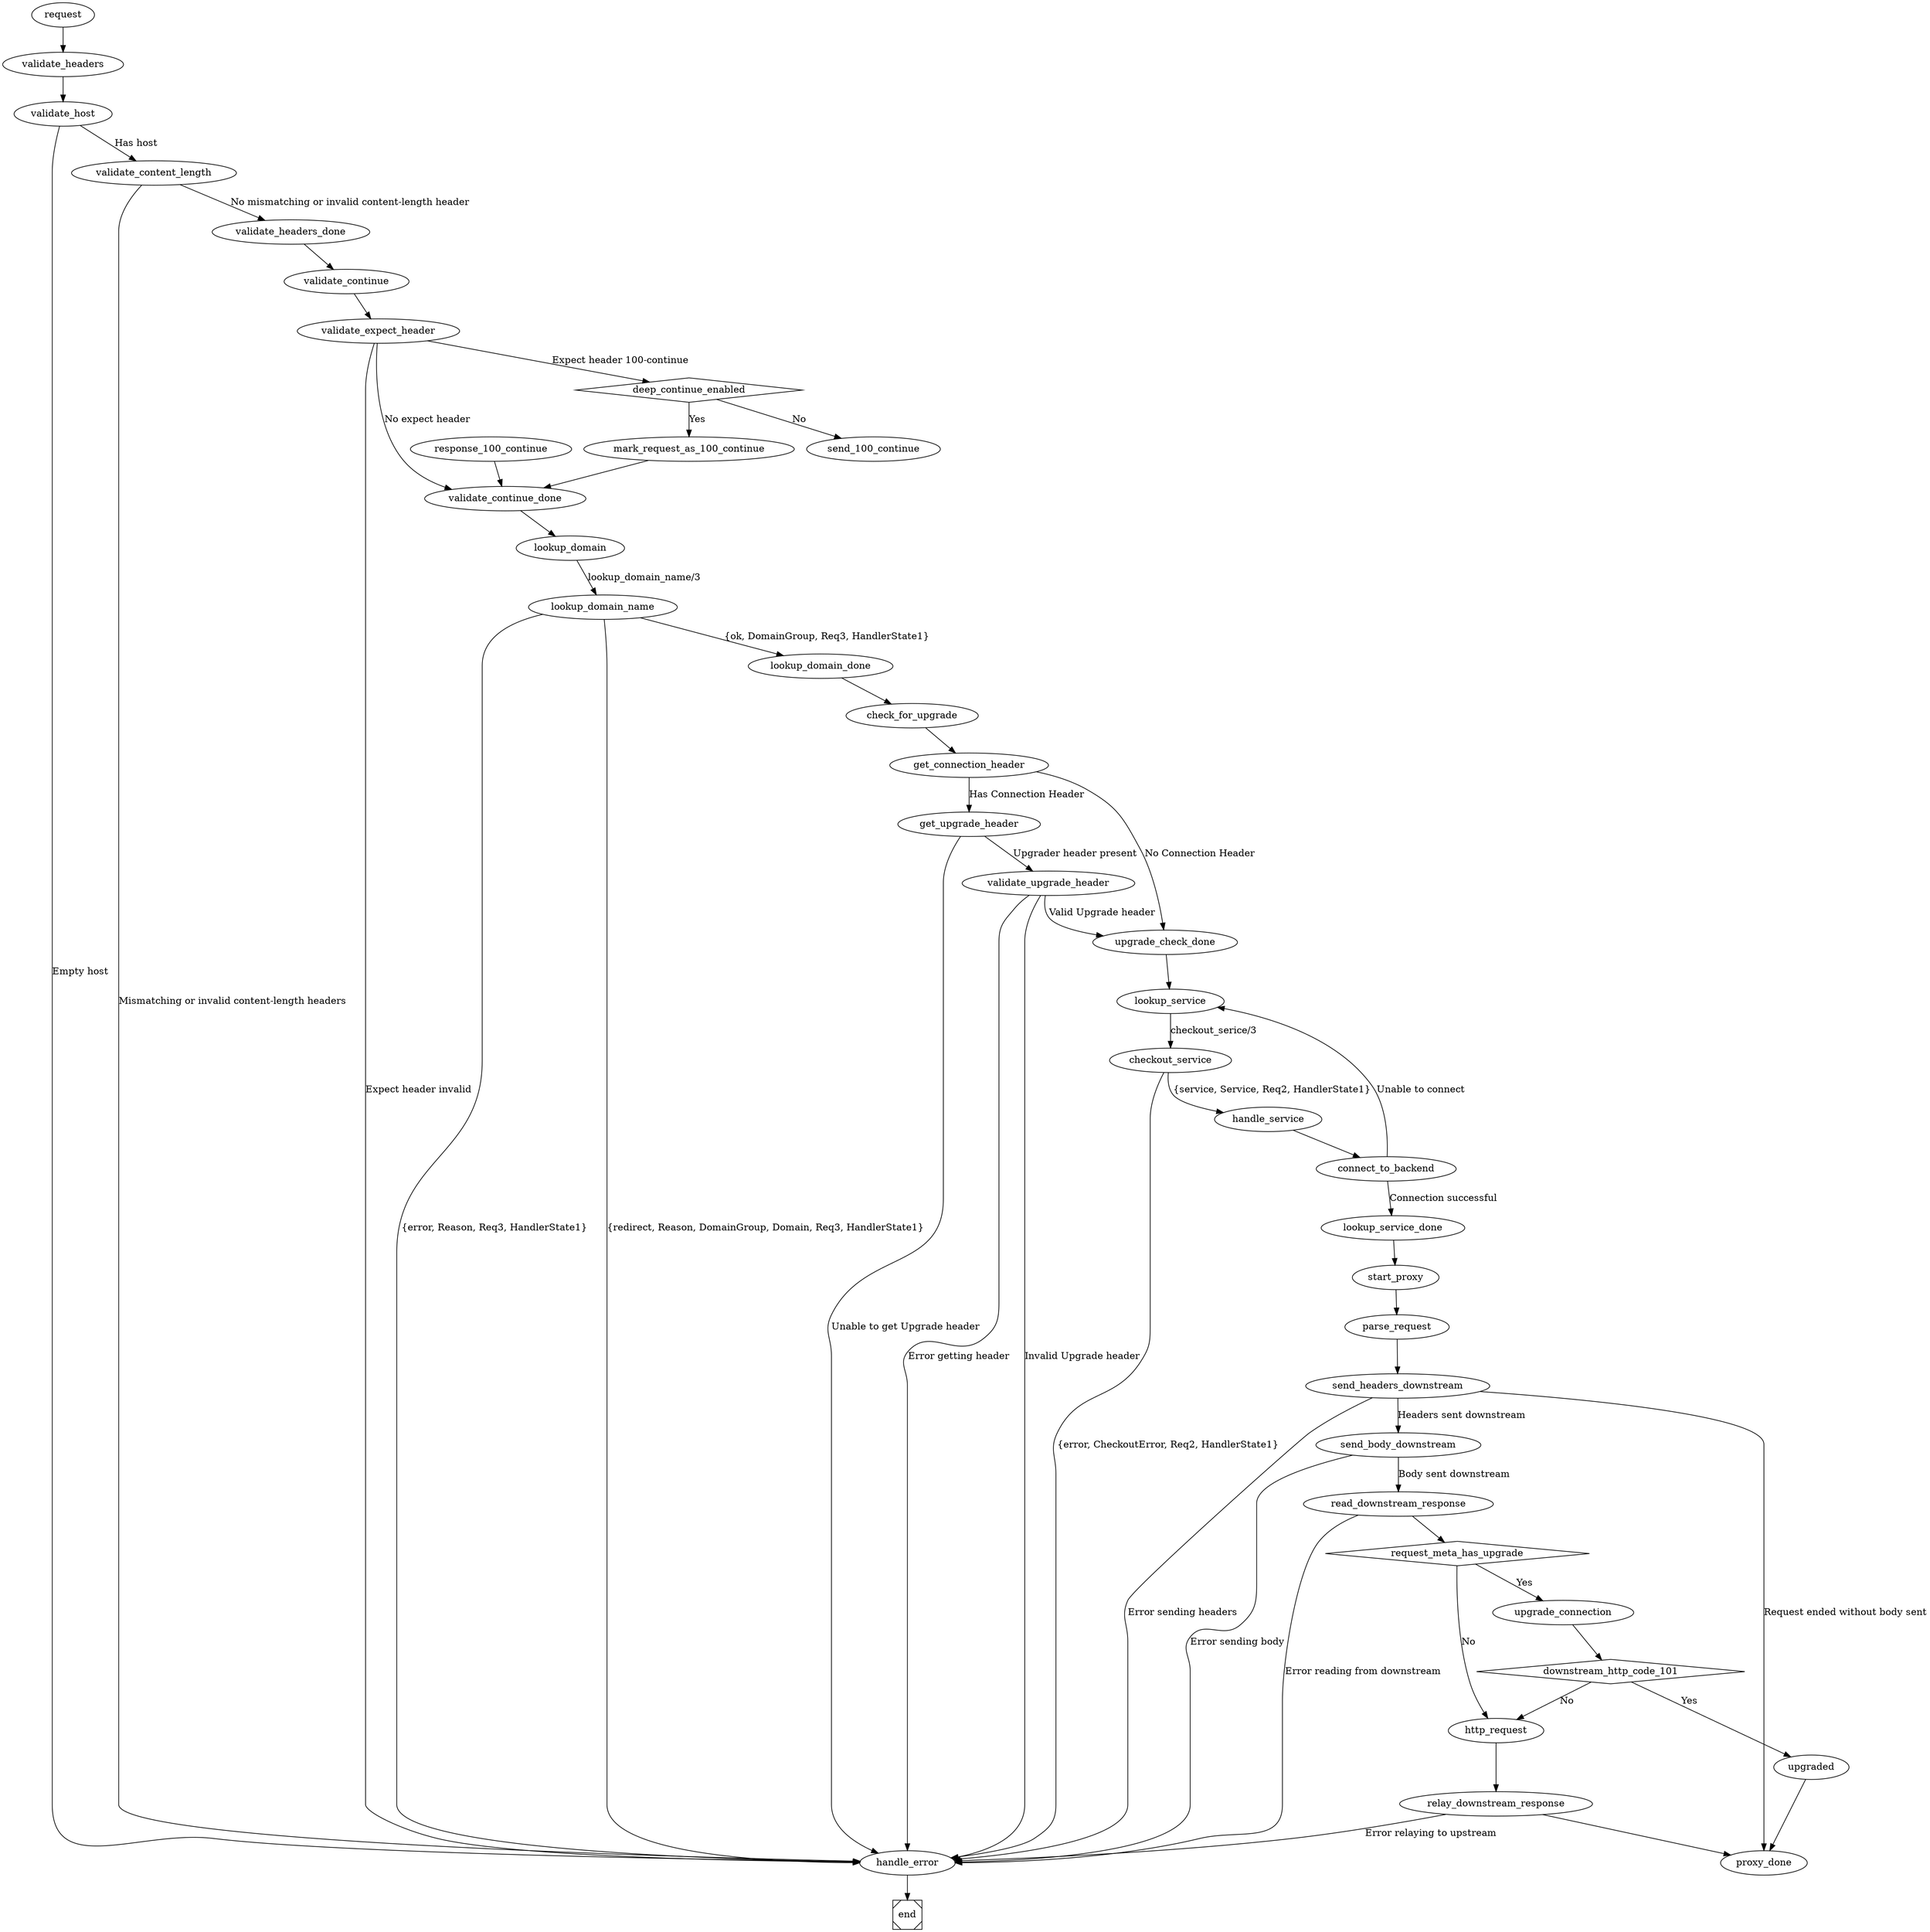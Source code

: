 digraph {
        request;
        end [shape=Msquare];
        handle_error -> end;

        subgraph vegur_validate_headers {
                request -> validate_headers;
                validate_headers -> validate_host;
                validate_host -> handle_error [label="Empty host"];
                validate_host -> validate_content_length [label="Has host"];
                validate_content_length -> handle_error [label="Mismatching or invalid content-length headers"];
                validate_content_length -> validate_headers_done [label="No mismatching or invalid content-length header"];
                validate_headers_done -> validate_continue;
        }

        subgraph vegur_continue_middleware {
                deep_continue_enabled [shape=diamond];
                validate_continue -> validate_expect_header;
                validate_expect_header -> handle_error [label="Expect header invalid"];
                validate_expect_header -> validate_continue_done [label="No expect header"];
                validate_expect_header -> deep_continue_enabled [label="Expect header 100-continue"];
                deep_continue_enabled -> send_100_continue [label="No"];
                response_100_continue -> validate_continue_done;
                deep_continue_enabled -> mark_request_as_100_continue [label="Yes"];
                mark_request_as_100_continue -> validate_continue_done;
                validate_continue_done -> lookup_domain;
        }

        subgraph vegur_lookup_domain_middleware {
                lookup_domain -> lookup_domain_name [label="lookup_domain_name/3"];
                lookup_domain_name -> handle_error [label="{error, Reason, Req3, HandlerState1}"];
                lookup_domain_name -> handle_error [label="{redirect, Reason, DomainGroup, Domain, Req3, HandlerState1}"];
                lookup_domain_name -> lookup_domain_done [label="{ok, DomainGroup, Req3, HandlerState1}"];
                lookup_domain_done -> check_for_upgrade;
        }

        subgraph vegur_upgrade_middleware {
                check_for_upgrade -> get_connection_header;
                
                get_connection_header -> get_upgrade_header [label="Has Connection Header"];
                get_connection_header -> upgrade_check_done [label="No Connection Header"];
                
                get_upgrade_header -> handle_error [label="Unable to get Upgrade header"];
                get_upgrade_header -> validate_upgrade_header [label="Upgrader header present"];
                
                validate_upgrade_header -> upgrade_check_done [label="Valid Upgrade header"];
                validate_upgrade_header -> handle_error [label="Error getting header"];
                validate_upgrade_header -> handle_error [label="Invalid Upgrade header"];

                upgrade_check_done -> lookup_service;
        }

        subgraph vegur_lookup_service_middleware {
                lookup_service -> checkout_service [label="checkout_serice/3"];
                checkout_service -> handle_service [label="{service, Service, Req2, HandlerState1}"];
                checkout_service -> handle_error [label="{error, CheckoutError, Req2, HandlerState1}"];
                handle_service -> connect_to_backend;
                connect_to_backend -> lookup_service [label="Unable to connect"];
                connect_to_backend -> lookup_service_done [label="Connection successful"];
                lookup_service_done -> start_proxy;
        }

        subgraph vegur_proxy_middleware {
                start_proxy -> parse_request -> send_headers_downstream;
                
                send_headers_downstream -> handle_error [label="Error sending headers"];
                send_headers_downstream -> proxy_done [label="Request ended without body sent"];
                send_headers_downstream -> send_body_downstream [label="Headers sent downstream"];
                
                send_body_downstream -> handle_error [label="Error sending body"];
                send_body_downstream -> read_downstream_response [label="Body sent downstream"];
                
                read_downstream_response -> handle_error [label="Error reading from downstream"];
                read_downstream_response -> request_meta_has_upgrade;
                
                # Upgrade
                request_meta_has_upgrade [shape=diamond];
                request_meta_has_upgrade -> upgrade_connection [label="Yes"];
                upgrade_connection -> downstream_http_code_101;
                downstream_http_code_101 [shape=diamond];
                downstream_http_code_101 -> upgraded [label="Yes"];
                upgraded -> proxy_done;
                downstream_http_code_101 -> http_request [label="No"];
                
                # HTTP request
                request_meta_has_upgrade -> http_request [label="No"];
                http_request -> relay_downstream_response;
                relay_downstream_response -> handle_error [label="Error relaying to upstream"];
                relay_downstream_response -> proxy_done;
        }
}